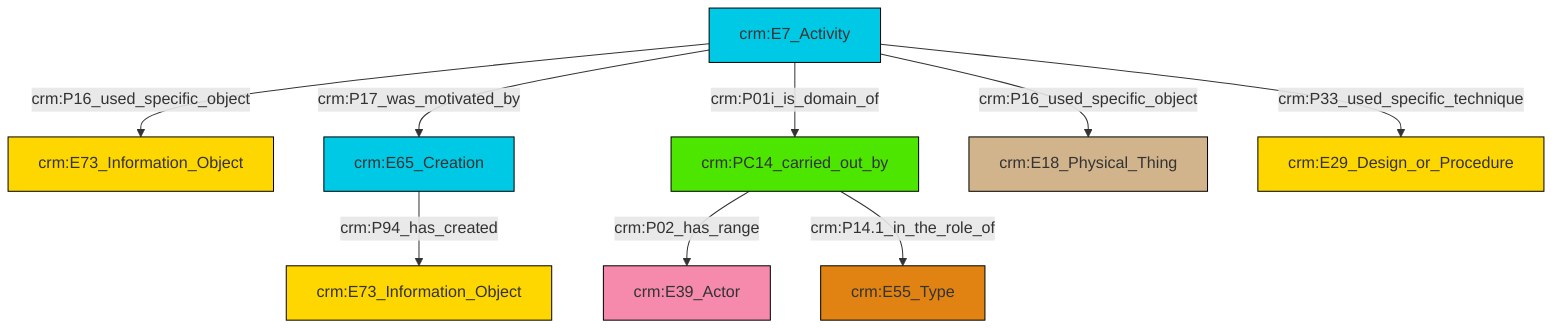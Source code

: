 graph TD
classDef Literal fill:#f2f2f2,stroke:#000000;
classDef CRM_Entity fill:#FFFFFF,stroke:#000000;
classDef Temporal_Entity fill:#00C9E6, stroke:#000000;
classDef Type fill:#E18312, stroke:#000000;
classDef Time-Span fill:#2C9C91, stroke:#000000;
classDef Appellation fill:#FFEB7F, stroke:#000000;
classDef Place fill:#008836, stroke:#000000;
classDef Persistent_Item fill:#B266B2, stroke:#000000;
classDef Conceptual_Object fill:#FFD700, stroke:#000000;
classDef Physical_Thing fill:#D2B48C, stroke:#000000;
classDef Actor fill:#f58aad, stroke:#000000;
classDef PC_Classes fill:#4ce600, stroke:#000000;
classDef Multi fill:#cccccc,stroke:#000000;

4["crm:E7_Activity"]:::Temporal_Entity -->|crm:P16_used_specific_object| 2["crm:E73_Information_Object"]:::Conceptual_Object
10["crm:PC14_carried_out_by"]:::PC_Classes -->|crm:P02_has_range| 11["crm:E39_Actor"]:::Actor
4["crm:E7_Activity"]:::Temporal_Entity -->|crm:P17_was_motivated_by| 8["crm:E65_Creation"]:::Temporal_Entity
8["crm:E65_Creation"]:::Temporal_Entity -->|crm:P94_has_created| 0["crm:E73_Information_Object"]:::Conceptual_Object
4["crm:E7_Activity"]:::Temporal_Entity -->|crm:P33_used_specific_technique| 15["crm:E29_Design_or_Procedure"]:::Conceptual_Object
4["crm:E7_Activity"]:::Temporal_Entity -->|crm:P01i_is_domain_of| 10["crm:PC14_carried_out_by"]:::PC_Classes
4["crm:E7_Activity"]:::Temporal_Entity -->|crm:P16_used_specific_object| 13["crm:E18_Physical_Thing"]:::Physical_Thing
10["crm:PC14_carried_out_by"]:::PC_Classes -->|crm:P14.1_in_the_role_of| 6["crm:E55_Type"]:::Type